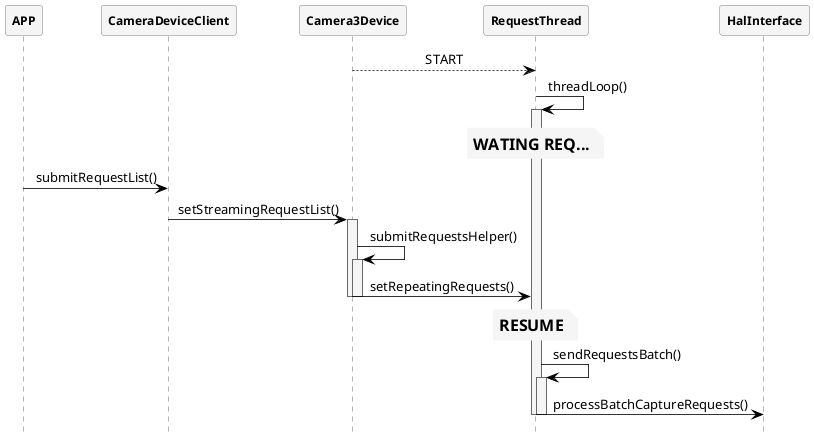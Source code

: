 @startuml Camera

hide footbox
skinparam {
    ' defaultFontName Abyssinica SIL
    Shadowing false
    backgroundColor white
    NoteFontColor #Black
    NoteFontSize 16
    NoteTextAlignment left
    NoteBackgroundColor WhiteSmoke
    NoteColor transparent
    NoteBorderThickness 0
    NoteBorderColor transparent
    NoteBorderThickness 0
    NoteShadowing false
    ParticipantPadding 0
    BoxPadding 20
    dpi 96
    ClassBackgroundColor transparent
    ClassHeaderBackgroundColor lightgreen
    ClassStereotypeFontColor transparent
    SequenceBoxBordercolor sienna
    SequenceBoxFontSize 24
    SequenceBoxFontColor Black
    SequenceBoxBackgroundColor WhiteSmoke
    SequenceLifeLineBackgroundColor WhiteSmoke
    SequenceMessageAlignment center
    SequenceGroupHeaderFontColor White
    SequenceGroupHeaderFontSize 20
    SequenceGroupBackgroundColor DarkOliveGreen
    SequenceGroupBodyBackgroundColor transparent
    SequenceGroupBorderThickness 4
    SequenceGroupBorderColor DarkOliveGreen
    ' transparent
    sequence {
        ParticipantBackgroundColor WhiteSmoke
        ParticipantBorderColor Gray
        ParticipantFontStyle Bold
        ParticipantFontSize 12
        ParticipantPadding 0

        LifeLineBorderColor DimGray
        ArrowColor Black
        ArrowThickness 0.8
        ColorArrowSeparationSpace 30
    }
}

participant APP
participant CameraDeviceClient
participant Camera3Device
participant RequestThread
participant HalInterface

Camera3Device-->RequestThread:START
RequestThread->RequestThread:threadLoop()
activate RequestThread
note over RequestThread:**WATING REQ...**

APP->CameraDeviceClient:submitRequestList()
CameraDeviceClient->Camera3Device:setStreamingRequestList()
activate Camera3Device
Camera3Device->Camera3Device:submitRequestsHelper()
activate Camera3Device
Camera3Device->RequestThread:setRepeatingRequests()
deactivate Camera3Device
deactivate Camera3Device

note over RequestThread:**RESUME**
RequestThread->RequestThread:sendRequestsBatch()
activate RequestThread
RequestThread->HalInterface:processBatchCaptureRequests()
deactivate RequestThread
deactivate RequestThread